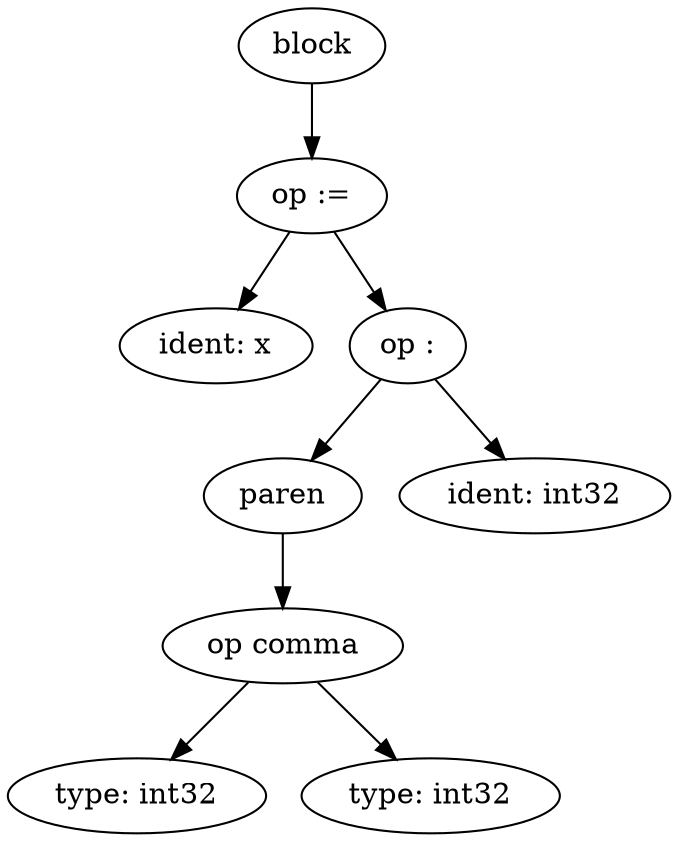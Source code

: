 digraph G {
0[label="block"];
1[label="ident: x"];
2[label="op :="];
3[label="paren"];
4[label="type: int32"];
5[label="op comma"];
6[label="type: int32"];
7[label="op :"];
8[label="ident: int32"];
0->2 ;
2->1 ;
2->7 ;
3->5 ;
5->4 ;
5->6 ;
7->3 ;
7->8 ;
}
